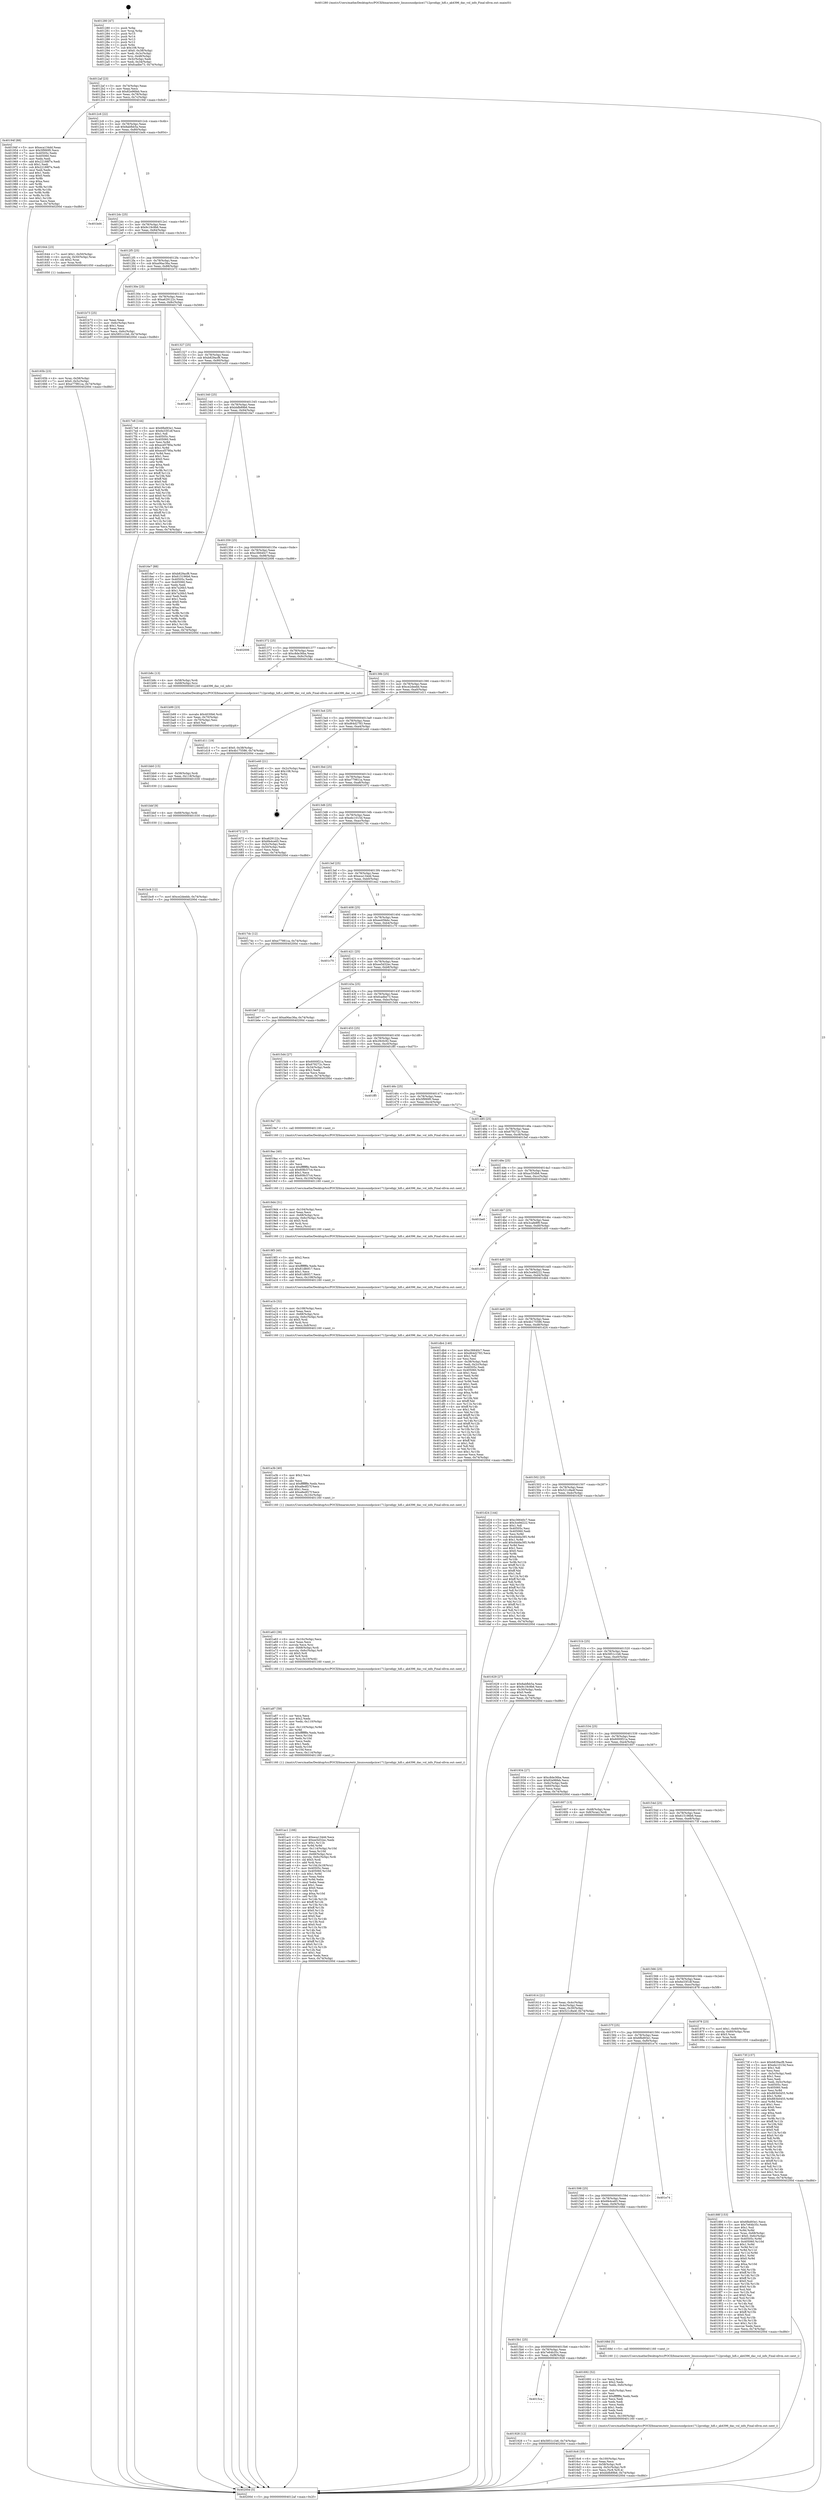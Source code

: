 digraph "0x401280" {
  label = "0x401280 (/mnt/c/Users/mathe/Desktop/tcc/POCII/binaries/extr_linuxsoundpciice1712prodigy_hifi.c_ak4396_dac_vol_info_Final-ollvm.out::main(0))"
  labelloc = "t"
  node[shape=record]

  Entry [label="",width=0.3,height=0.3,shape=circle,fillcolor=black,style=filled]
  "0x4012af" [label="{
     0x4012af [23]\l
     | [instrs]\l
     &nbsp;&nbsp;0x4012af \<+3\>: mov -0x74(%rbp),%eax\l
     &nbsp;&nbsp;0x4012b2 \<+2\>: mov %eax,%ecx\l
     &nbsp;&nbsp;0x4012b4 \<+6\>: sub $0x82e96feb,%ecx\l
     &nbsp;&nbsp;0x4012ba \<+3\>: mov %eax,-0x78(%rbp)\l
     &nbsp;&nbsp;0x4012bd \<+3\>: mov %ecx,-0x7c(%rbp)\l
     &nbsp;&nbsp;0x4012c0 \<+6\>: je 000000000040194f \<main+0x6cf\>\l
  }"]
  "0x40194f" [label="{
     0x40194f [88]\l
     | [instrs]\l
     &nbsp;&nbsp;0x40194f \<+5\>: mov $0xeca134dd,%eax\l
     &nbsp;&nbsp;0x401954 \<+5\>: mov $0x5f990f0,%ecx\l
     &nbsp;&nbsp;0x401959 \<+7\>: mov 0x40505c,%edx\l
     &nbsp;&nbsp;0x401960 \<+7\>: mov 0x405060,%esi\l
     &nbsp;&nbsp;0x401967 \<+2\>: mov %edx,%edi\l
     &nbsp;&nbsp;0x401969 \<+6\>: add $0x22188f7e,%edi\l
     &nbsp;&nbsp;0x40196f \<+3\>: sub $0x1,%edi\l
     &nbsp;&nbsp;0x401972 \<+6\>: sub $0x22188f7e,%edi\l
     &nbsp;&nbsp;0x401978 \<+3\>: imul %edi,%edx\l
     &nbsp;&nbsp;0x40197b \<+3\>: and $0x1,%edx\l
     &nbsp;&nbsp;0x40197e \<+3\>: cmp $0x0,%edx\l
     &nbsp;&nbsp;0x401981 \<+4\>: sete %r8b\l
     &nbsp;&nbsp;0x401985 \<+3\>: cmp $0xa,%esi\l
     &nbsp;&nbsp;0x401988 \<+4\>: setl %r9b\l
     &nbsp;&nbsp;0x40198c \<+3\>: mov %r8b,%r10b\l
     &nbsp;&nbsp;0x40198f \<+3\>: and %r9b,%r10b\l
     &nbsp;&nbsp;0x401992 \<+3\>: xor %r9b,%r8b\l
     &nbsp;&nbsp;0x401995 \<+3\>: or %r8b,%r10b\l
     &nbsp;&nbsp;0x401998 \<+4\>: test $0x1,%r10b\l
     &nbsp;&nbsp;0x40199c \<+3\>: cmovne %ecx,%eax\l
     &nbsp;&nbsp;0x40199f \<+3\>: mov %eax,-0x74(%rbp)\l
     &nbsp;&nbsp;0x4019a2 \<+5\>: jmp 000000000040200d \<main+0xd8d\>\l
  }"]
  "0x4012c6" [label="{
     0x4012c6 [22]\l
     | [instrs]\l
     &nbsp;&nbsp;0x4012c6 \<+5\>: jmp 00000000004012cb \<main+0x4b\>\l
     &nbsp;&nbsp;0x4012cb \<+3\>: mov -0x78(%rbp),%eax\l
     &nbsp;&nbsp;0x4012ce \<+5\>: sub $0x8abfbb5a,%eax\l
     &nbsp;&nbsp;0x4012d3 \<+3\>: mov %eax,-0x80(%rbp)\l
     &nbsp;&nbsp;0x4012d6 \<+6\>: je 0000000000401bd4 \<main+0x954\>\l
  }"]
  Exit [label="",width=0.3,height=0.3,shape=circle,fillcolor=black,style=filled,peripheries=2]
  "0x401bd4" [label="{
     0x401bd4\l
  }", style=dashed]
  "0x4012dc" [label="{
     0x4012dc [25]\l
     | [instrs]\l
     &nbsp;&nbsp;0x4012dc \<+5\>: jmp 00000000004012e1 \<main+0x61\>\l
     &nbsp;&nbsp;0x4012e1 \<+3\>: mov -0x78(%rbp),%eax\l
     &nbsp;&nbsp;0x4012e4 \<+5\>: sub $0x9c19c9b6,%eax\l
     &nbsp;&nbsp;0x4012e9 \<+6\>: mov %eax,-0x84(%rbp)\l
     &nbsp;&nbsp;0x4012ef \<+6\>: je 0000000000401644 \<main+0x3c4\>\l
  }"]
  "0x401bc8" [label="{
     0x401bc8 [12]\l
     | [instrs]\l
     &nbsp;&nbsp;0x401bc8 \<+7\>: movl $0xce2deebb,-0x74(%rbp)\l
     &nbsp;&nbsp;0x401bcf \<+5\>: jmp 000000000040200d \<main+0xd8d\>\l
  }"]
  "0x401644" [label="{
     0x401644 [23]\l
     | [instrs]\l
     &nbsp;&nbsp;0x401644 \<+7\>: movl $0x1,-0x50(%rbp)\l
     &nbsp;&nbsp;0x40164b \<+4\>: movslq -0x50(%rbp),%rax\l
     &nbsp;&nbsp;0x40164f \<+4\>: shl $0x2,%rax\l
     &nbsp;&nbsp;0x401653 \<+3\>: mov %rax,%rdi\l
     &nbsp;&nbsp;0x401656 \<+5\>: call 0000000000401050 \<malloc@plt\>\l
     | [calls]\l
     &nbsp;&nbsp;0x401050 \{1\} (unknown)\l
  }"]
  "0x4012f5" [label="{
     0x4012f5 [25]\l
     | [instrs]\l
     &nbsp;&nbsp;0x4012f5 \<+5\>: jmp 00000000004012fa \<main+0x7a\>\l
     &nbsp;&nbsp;0x4012fa \<+3\>: mov -0x78(%rbp),%eax\l
     &nbsp;&nbsp;0x4012fd \<+5\>: sub $0xa06ac36a,%eax\l
     &nbsp;&nbsp;0x401302 \<+6\>: mov %eax,-0x88(%rbp)\l
     &nbsp;&nbsp;0x401308 \<+6\>: je 0000000000401b73 \<main+0x8f3\>\l
  }"]
  "0x401bbf" [label="{
     0x401bbf [9]\l
     | [instrs]\l
     &nbsp;&nbsp;0x401bbf \<+4\>: mov -0x68(%rbp),%rdi\l
     &nbsp;&nbsp;0x401bc3 \<+5\>: call 0000000000401030 \<free@plt\>\l
     | [calls]\l
     &nbsp;&nbsp;0x401030 \{1\} (unknown)\l
  }"]
  "0x401b73" [label="{
     0x401b73 [25]\l
     | [instrs]\l
     &nbsp;&nbsp;0x401b73 \<+2\>: xor %eax,%eax\l
     &nbsp;&nbsp;0x401b75 \<+3\>: mov -0x6c(%rbp),%ecx\l
     &nbsp;&nbsp;0x401b78 \<+3\>: sub $0x1,%eax\l
     &nbsp;&nbsp;0x401b7b \<+2\>: sub %eax,%ecx\l
     &nbsp;&nbsp;0x401b7d \<+3\>: mov %ecx,-0x6c(%rbp)\l
     &nbsp;&nbsp;0x401b80 \<+7\>: movl $0x5851c1b6,-0x74(%rbp)\l
     &nbsp;&nbsp;0x401b87 \<+5\>: jmp 000000000040200d \<main+0xd8d\>\l
  }"]
  "0x40130e" [label="{
     0x40130e [25]\l
     | [instrs]\l
     &nbsp;&nbsp;0x40130e \<+5\>: jmp 0000000000401313 \<main+0x93\>\l
     &nbsp;&nbsp;0x401313 \<+3\>: mov -0x78(%rbp),%eax\l
     &nbsp;&nbsp;0x401316 \<+5\>: sub $0xa629122c,%eax\l
     &nbsp;&nbsp;0x40131b \<+6\>: mov %eax,-0x8c(%rbp)\l
     &nbsp;&nbsp;0x401321 \<+6\>: je 00000000004017e8 \<main+0x568\>\l
  }"]
  "0x401bb0" [label="{
     0x401bb0 [15]\l
     | [instrs]\l
     &nbsp;&nbsp;0x401bb0 \<+4\>: mov -0x58(%rbp),%rdi\l
     &nbsp;&nbsp;0x401bb4 \<+6\>: mov %eax,-0x118(%rbp)\l
     &nbsp;&nbsp;0x401bba \<+5\>: call 0000000000401030 \<free@plt\>\l
     | [calls]\l
     &nbsp;&nbsp;0x401030 \{1\} (unknown)\l
  }"]
  "0x4017e8" [label="{
     0x4017e8 [144]\l
     | [instrs]\l
     &nbsp;&nbsp;0x4017e8 \<+5\>: mov $0x6fbd93e1,%eax\l
     &nbsp;&nbsp;0x4017ed \<+5\>: mov $0x6e33f1df,%ecx\l
     &nbsp;&nbsp;0x4017f2 \<+2\>: mov $0x1,%dl\l
     &nbsp;&nbsp;0x4017f4 \<+7\>: mov 0x40505c,%esi\l
     &nbsp;&nbsp;0x4017fb \<+7\>: mov 0x405060,%edi\l
     &nbsp;&nbsp;0x401802 \<+3\>: mov %esi,%r8d\l
     &nbsp;&nbsp;0x401805 \<+7\>: sub $0xecd5780a,%r8d\l
     &nbsp;&nbsp;0x40180c \<+4\>: sub $0x1,%r8d\l
     &nbsp;&nbsp;0x401810 \<+7\>: add $0xecd5780a,%r8d\l
     &nbsp;&nbsp;0x401817 \<+4\>: imul %r8d,%esi\l
     &nbsp;&nbsp;0x40181b \<+3\>: and $0x1,%esi\l
     &nbsp;&nbsp;0x40181e \<+3\>: cmp $0x0,%esi\l
     &nbsp;&nbsp;0x401821 \<+4\>: sete %r9b\l
     &nbsp;&nbsp;0x401825 \<+3\>: cmp $0xa,%edi\l
     &nbsp;&nbsp;0x401828 \<+4\>: setl %r10b\l
     &nbsp;&nbsp;0x40182c \<+3\>: mov %r9b,%r11b\l
     &nbsp;&nbsp;0x40182f \<+4\>: xor $0xff,%r11b\l
     &nbsp;&nbsp;0x401833 \<+3\>: mov %r10b,%bl\l
     &nbsp;&nbsp;0x401836 \<+3\>: xor $0xff,%bl\l
     &nbsp;&nbsp;0x401839 \<+3\>: xor $0x0,%dl\l
     &nbsp;&nbsp;0x40183c \<+3\>: mov %r11b,%r14b\l
     &nbsp;&nbsp;0x40183f \<+4\>: and $0x0,%r14b\l
     &nbsp;&nbsp;0x401843 \<+3\>: and %dl,%r9b\l
     &nbsp;&nbsp;0x401846 \<+3\>: mov %bl,%r15b\l
     &nbsp;&nbsp;0x401849 \<+4\>: and $0x0,%r15b\l
     &nbsp;&nbsp;0x40184d \<+3\>: and %dl,%r10b\l
     &nbsp;&nbsp;0x401850 \<+3\>: or %r9b,%r14b\l
     &nbsp;&nbsp;0x401853 \<+3\>: or %r10b,%r15b\l
     &nbsp;&nbsp;0x401856 \<+3\>: xor %r15b,%r14b\l
     &nbsp;&nbsp;0x401859 \<+3\>: or %bl,%r11b\l
     &nbsp;&nbsp;0x40185c \<+4\>: xor $0xff,%r11b\l
     &nbsp;&nbsp;0x401860 \<+3\>: or $0x0,%dl\l
     &nbsp;&nbsp;0x401863 \<+3\>: and %dl,%r11b\l
     &nbsp;&nbsp;0x401866 \<+3\>: or %r11b,%r14b\l
     &nbsp;&nbsp;0x401869 \<+4\>: test $0x1,%r14b\l
     &nbsp;&nbsp;0x40186d \<+3\>: cmovne %ecx,%eax\l
     &nbsp;&nbsp;0x401870 \<+3\>: mov %eax,-0x74(%rbp)\l
     &nbsp;&nbsp;0x401873 \<+5\>: jmp 000000000040200d \<main+0xd8d\>\l
  }"]
  "0x401327" [label="{
     0x401327 [25]\l
     | [instrs]\l
     &nbsp;&nbsp;0x401327 \<+5\>: jmp 000000000040132c \<main+0xac\>\l
     &nbsp;&nbsp;0x40132c \<+3\>: mov -0x78(%rbp),%eax\l
     &nbsp;&nbsp;0x40132f \<+5\>: sub $0xb829acf8,%eax\l
     &nbsp;&nbsp;0x401334 \<+6\>: mov %eax,-0x90(%rbp)\l
     &nbsp;&nbsp;0x40133a \<+6\>: je 0000000000401e55 \<main+0xbd5\>\l
  }"]
  "0x401b99" [label="{
     0x401b99 [23]\l
     | [instrs]\l
     &nbsp;&nbsp;0x401b99 \<+10\>: movabs $0x4030b6,%rdi\l
     &nbsp;&nbsp;0x401ba3 \<+3\>: mov %eax,-0x70(%rbp)\l
     &nbsp;&nbsp;0x401ba6 \<+3\>: mov -0x70(%rbp),%esi\l
     &nbsp;&nbsp;0x401ba9 \<+2\>: mov $0x0,%al\l
     &nbsp;&nbsp;0x401bab \<+5\>: call 0000000000401040 \<printf@plt\>\l
     | [calls]\l
     &nbsp;&nbsp;0x401040 \{1\} (unknown)\l
  }"]
  "0x401e55" [label="{
     0x401e55\l
  }", style=dashed]
  "0x401340" [label="{
     0x401340 [25]\l
     | [instrs]\l
     &nbsp;&nbsp;0x401340 \<+5\>: jmp 0000000000401345 \<main+0xc5\>\l
     &nbsp;&nbsp;0x401345 \<+3\>: mov -0x78(%rbp),%eax\l
     &nbsp;&nbsp;0x401348 \<+5\>: sub $0xbbfb89b6,%eax\l
     &nbsp;&nbsp;0x40134d \<+6\>: mov %eax,-0x94(%rbp)\l
     &nbsp;&nbsp;0x401353 \<+6\>: je 00000000004016e7 \<main+0x467\>\l
  }"]
  "0x401ac1" [label="{
     0x401ac1 [166]\l
     | [instrs]\l
     &nbsp;&nbsp;0x401ac1 \<+5\>: mov $0xeca134dd,%ecx\l
     &nbsp;&nbsp;0x401ac6 \<+5\>: mov $0xee5d32ec,%edx\l
     &nbsp;&nbsp;0x401acb \<+3\>: mov $0x1,%r11b\l
     &nbsp;&nbsp;0x401ace \<+3\>: xor %r9d,%r9d\l
     &nbsp;&nbsp;0x401ad1 \<+7\>: mov -0x114(%rbp),%r10d\l
     &nbsp;&nbsp;0x401ad8 \<+4\>: imul %eax,%r10d\l
     &nbsp;&nbsp;0x401adc \<+4\>: mov -0x68(%rbp),%rsi\l
     &nbsp;&nbsp;0x401ae0 \<+4\>: movslq -0x6c(%rbp),%rdi\l
     &nbsp;&nbsp;0x401ae4 \<+4\>: shl $0x5,%rdi\l
     &nbsp;&nbsp;0x401ae8 \<+3\>: add %rdi,%rsi\l
     &nbsp;&nbsp;0x401aeb \<+4\>: mov %r10d,0x18(%rsi)\l
     &nbsp;&nbsp;0x401aef \<+7\>: mov 0x40505c,%eax\l
     &nbsp;&nbsp;0x401af6 \<+8\>: mov 0x405060,%r10d\l
     &nbsp;&nbsp;0x401afe \<+4\>: sub $0x1,%r9d\l
     &nbsp;&nbsp;0x401b02 \<+2\>: mov %eax,%ebx\l
     &nbsp;&nbsp;0x401b04 \<+3\>: add %r9d,%ebx\l
     &nbsp;&nbsp;0x401b07 \<+3\>: imul %ebx,%eax\l
     &nbsp;&nbsp;0x401b0a \<+3\>: and $0x1,%eax\l
     &nbsp;&nbsp;0x401b0d \<+3\>: cmp $0x0,%eax\l
     &nbsp;&nbsp;0x401b10 \<+4\>: sete %r14b\l
     &nbsp;&nbsp;0x401b14 \<+4\>: cmp $0xa,%r10d\l
     &nbsp;&nbsp;0x401b18 \<+4\>: setl %r15b\l
     &nbsp;&nbsp;0x401b1c \<+3\>: mov %r14b,%r12b\l
     &nbsp;&nbsp;0x401b1f \<+4\>: xor $0xff,%r12b\l
     &nbsp;&nbsp;0x401b23 \<+3\>: mov %r15b,%r13b\l
     &nbsp;&nbsp;0x401b26 \<+4\>: xor $0xff,%r13b\l
     &nbsp;&nbsp;0x401b2a \<+4\>: xor $0x0,%r11b\l
     &nbsp;&nbsp;0x401b2e \<+3\>: mov %r12b,%al\l
     &nbsp;&nbsp;0x401b31 \<+2\>: and $0x0,%al\l
     &nbsp;&nbsp;0x401b33 \<+3\>: and %r11b,%r14b\l
     &nbsp;&nbsp;0x401b36 \<+3\>: mov %r13b,%sil\l
     &nbsp;&nbsp;0x401b39 \<+4\>: and $0x0,%sil\l
     &nbsp;&nbsp;0x401b3d \<+3\>: and %r11b,%r15b\l
     &nbsp;&nbsp;0x401b40 \<+3\>: or %r14b,%al\l
     &nbsp;&nbsp;0x401b43 \<+3\>: or %r15b,%sil\l
     &nbsp;&nbsp;0x401b46 \<+3\>: xor %sil,%al\l
     &nbsp;&nbsp;0x401b49 \<+3\>: or %r13b,%r12b\l
     &nbsp;&nbsp;0x401b4c \<+4\>: xor $0xff,%r12b\l
     &nbsp;&nbsp;0x401b50 \<+4\>: or $0x0,%r11b\l
     &nbsp;&nbsp;0x401b54 \<+3\>: and %r11b,%r12b\l
     &nbsp;&nbsp;0x401b57 \<+3\>: or %r12b,%al\l
     &nbsp;&nbsp;0x401b5a \<+2\>: test $0x1,%al\l
     &nbsp;&nbsp;0x401b5c \<+3\>: cmovne %edx,%ecx\l
     &nbsp;&nbsp;0x401b5f \<+3\>: mov %ecx,-0x74(%rbp)\l
     &nbsp;&nbsp;0x401b62 \<+5\>: jmp 000000000040200d \<main+0xd8d\>\l
  }"]
  "0x4016e7" [label="{
     0x4016e7 [88]\l
     | [instrs]\l
     &nbsp;&nbsp;0x4016e7 \<+5\>: mov $0xb829acf8,%eax\l
     &nbsp;&nbsp;0x4016ec \<+5\>: mov $0x615196b6,%ecx\l
     &nbsp;&nbsp;0x4016f1 \<+7\>: mov 0x40505c,%edx\l
     &nbsp;&nbsp;0x4016f8 \<+7\>: mov 0x405060,%esi\l
     &nbsp;&nbsp;0x4016ff \<+2\>: mov %edx,%edi\l
     &nbsp;&nbsp;0x401701 \<+6\>: sub $0x7a26b3,%edi\l
     &nbsp;&nbsp;0x401707 \<+3\>: sub $0x1,%edi\l
     &nbsp;&nbsp;0x40170a \<+6\>: add $0x7a26b3,%edi\l
     &nbsp;&nbsp;0x401710 \<+3\>: imul %edi,%edx\l
     &nbsp;&nbsp;0x401713 \<+3\>: and $0x1,%edx\l
     &nbsp;&nbsp;0x401716 \<+3\>: cmp $0x0,%edx\l
     &nbsp;&nbsp;0x401719 \<+4\>: sete %r8b\l
     &nbsp;&nbsp;0x40171d \<+3\>: cmp $0xa,%esi\l
     &nbsp;&nbsp;0x401720 \<+4\>: setl %r9b\l
     &nbsp;&nbsp;0x401724 \<+3\>: mov %r8b,%r10b\l
     &nbsp;&nbsp;0x401727 \<+3\>: and %r9b,%r10b\l
     &nbsp;&nbsp;0x40172a \<+3\>: xor %r9b,%r8b\l
     &nbsp;&nbsp;0x40172d \<+3\>: or %r8b,%r10b\l
     &nbsp;&nbsp;0x401730 \<+4\>: test $0x1,%r10b\l
     &nbsp;&nbsp;0x401734 \<+3\>: cmovne %ecx,%eax\l
     &nbsp;&nbsp;0x401737 \<+3\>: mov %eax,-0x74(%rbp)\l
     &nbsp;&nbsp;0x40173a \<+5\>: jmp 000000000040200d \<main+0xd8d\>\l
  }"]
  "0x401359" [label="{
     0x401359 [25]\l
     | [instrs]\l
     &nbsp;&nbsp;0x401359 \<+5\>: jmp 000000000040135e \<main+0xde\>\l
     &nbsp;&nbsp;0x40135e \<+3\>: mov -0x78(%rbp),%eax\l
     &nbsp;&nbsp;0x401361 \<+5\>: sub $0xc36640c7,%eax\l
     &nbsp;&nbsp;0x401366 \<+6\>: mov %eax,-0x98(%rbp)\l
     &nbsp;&nbsp;0x40136c \<+6\>: je 0000000000402006 \<main+0xd86\>\l
  }"]
  "0x401a87" [label="{
     0x401a87 [58]\l
     | [instrs]\l
     &nbsp;&nbsp;0x401a87 \<+2\>: xor %ecx,%ecx\l
     &nbsp;&nbsp;0x401a89 \<+5\>: mov $0x2,%edx\l
     &nbsp;&nbsp;0x401a8e \<+6\>: mov %edx,-0x110(%rbp)\l
     &nbsp;&nbsp;0x401a94 \<+1\>: cltd\l
     &nbsp;&nbsp;0x401a95 \<+7\>: mov -0x110(%rbp),%r9d\l
     &nbsp;&nbsp;0x401a9c \<+3\>: idiv %r9d\l
     &nbsp;&nbsp;0x401a9f \<+6\>: imul $0xfffffffe,%edx,%edx\l
     &nbsp;&nbsp;0x401aa5 \<+3\>: mov %ecx,%r10d\l
     &nbsp;&nbsp;0x401aa8 \<+3\>: sub %edx,%r10d\l
     &nbsp;&nbsp;0x401aab \<+2\>: mov %ecx,%edx\l
     &nbsp;&nbsp;0x401aad \<+3\>: sub $0x1,%edx\l
     &nbsp;&nbsp;0x401ab0 \<+3\>: add %edx,%r10d\l
     &nbsp;&nbsp;0x401ab3 \<+3\>: sub %r10d,%ecx\l
     &nbsp;&nbsp;0x401ab6 \<+6\>: mov %ecx,-0x114(%rbp)\l
     &nbsp;&nbsp;0x401abc \<+5\>: call 0000000000401160 \<next_i\>\l
     | [calls]\l
     &nbsp;&nbsp;0x401160 \{1\} (/mnt/c/Users/mathe/Desktop/tcc/POCII/binaries/extr_linuxsoundpciice1712prodigy_hifi.c_ak4396_dac_vol_info_Final-ollvm.out::next_i)\l
  }"]
  "0x402006" [label="{
     0x402006\l
  }", style=dashed]
  "0x401372" [label="{
     0x401372 [25]\l
     | [instrs]\l
     &nbsp;&nbsp;0x401372 \<+5\>: jmp 0000000000401377 \<main+0xf7\>\l
     &nbsp;&nbsp;0x401377 \<+3\>: mov -0x78(%rbp),%eax\l
     &nbsp;&nbsp;0x40137a \<+5\>: sub $0xc8de36ba,%eax\l
     &nbsp;&nbsp;0x40137f \<+6\>: mov %eax,-0x9c(%rbp)\l
     &nbsp;&nbsp;0x401385 \<+6\>: je 0000000000401b8c \<main+0x90c\>\l
  }"]
  "0x401a63" [label="{
     0x401a63 [36]\l
     | [instrs]\l
     &nbsp;&nbsp;0x401a63 \<+6\>: mov -0x10c(%rbp),%ecx\l
     &nbsp;&nbsp;0x401a69 \<+3\>: imul %eax,%ecx\l
     &nbsp;&nbsp;0x401a6c \<+3\>: movslq %ecx,%rsi\l
     &nbsp;&nbsp;0x401a6f \<+4\>: mov -0x68(%rbp),%rdi\l
     &nbsp;&nbsp;0x401a73 \<+4\>: movslq -0x6c(%rbp),%r8\l
     &nbsp;&nbsp;0x401a77 \<+4\>: shl $0x5,%r8\l
     &nbsp;&nbsp;0x401a7b \<+3\>: add %r8,%rdi\l
     &nbsp;&nbsp;0x401a7e \<+4\>: mov %rsi,0x10(%rdi)\l
     &nbsp;&nbsp;0x401a82 \<+5\>: call 0000000000401160 \<next_i\>\l
     | [calls]\l
     &nbsp;&nbsp;0x401160 \{1\} (/mnt/c/Users/mathe/Desktop/tcc/POCII/binaries/extr_linuxsoundpciice1712prodigy_hifi.c_ak4396_dac_vol_info_Final-ollvm.out::next_i)\l
  }"]
  "0x401b8c" [label="{
     0x401b8c [13]\l
     | [instrs]\l
     &nbsp;&nbsp;0x401b8c \<+4\>: mov -0x58(%rbp),%rdi\l
     &nbsp;&nbsp;0x401b90 \<+4\>: mov -0x68(%rbp),%rsi\l
     &nbsp;&nbsp;0x401b94 \<+5\>: call 0000000000401240 \<ak4396_dac_vol_info\>\l
     | [calls]\l
     &nbsp;&nbsp;0x401240 \{1\} (/mnt/c/Users/mathe/Desktop/tcc/POCII/binaries/extr_linuxsoundpciice1712prodigy_hifi.c_ak4396_dac_vol_info_Final-ollvm.out::ak4396_dac_vol_info)\l
  }"]
  "0x40138b" [label="{
     0x40138b [25]\l
     | [instrs]\l
     &nbsp;&nbsp;0x40138b \<+5\>: jmp 0000000000401390 \<main+0x110\>\l
     &nbsp;&nbsp;0x401390 \<+3\>: mov -0x78(%rbp),%eax\l
     &nbsp;&nbsp;0x401393 \<+5\>: sub $0xce2deebb,%eax\l
     &nbsp;&nbsp;0x401398 \<+6\>: mov %eax,-0xa0(%rbp)\l
     &nbsp;&nbsp;0x40139e \<+6\>: je 0000000000401d11 \<main+0xa91\>\l
  }"]
  "0x401a3b" [label="{
     0x401a3b [40]\l
     | [instrs]\l
     &nbsp;&nbsp;0x401a3b \<+5\>: mov $0x2,%ecx\l
     &nbsp;&nbsp;0x401a40 \<+1\>: cltd\l
     &nbsp;&nbsp;0x401a41 \<+2\>: idiv %ecx\l
     &nbsp;&nbsp;0x401a43 \<+6\>: imul $0xfffffffe,%edx,%ecx\l
     &nbsp;&nbsp;0x401a49 \<+6\>: sub $0xa8edf27f,%ecx\l
     &nbsp;&nbsp;0x401a4f \<+3\>: add $0x1,%ecx\l
     &nbsp;&nbsp;0x401a52 \<+6\>: add $0xa8edf27f,%ecx\l
     &nbsp;&nbsp;0x401a58 \<+6\>: mov %ecx,-0x10c(%rbp)\l
     &nbsp;&nbsp;0x401a5e \<+5\>: call 0000000000401160 \<next_i\>\l
     | [calls]\l
     &nbsp;&nbsp;0x401160 \{1\} (/mnt/c/Users/mathe/Desktop/tcc/POCII/binaries/extr_linuxsoundpciice1712prodigy_hifi.c_ak4396_dac_vol_info_Final-ollvm.out::next_i)\l
  }"]
  "0x401d11" [label="{
     0x401d11 [19]\l
     | [instrs]\l
     &nbsp;&nbsp;0x401d11 \<+7\>: movl $0x0,-0x38(%rbp)\l
     &nbsp;&nbsp;0x401d18 \<+7\>: movl $0x4b175586,-0x74(%rbp)\l
     &nbsp;&nbsp;0x401d1f \<+5\>: jmp 000000000040200d \<main+0xd8d\>\l
  }"]
  "0x4013a4" [label="{
     0x4013a4 [25]\l
     | [instrs]\l
     &nbsp;&nbsp;0x4013a4 \<+5\>: jmp 00000000004013a9 \<main+0x129\>\l
     &nbsp;&nbsp;0x4013a9 \<+3\>: mov -0x78(%rbp),%eax\l
     &nbsp;&nbsp;0x4013ac \<+5\>: sub $0xd64d2783,%eax\l
     &nbsp;&nbsp;0x4013b1 \<+6\>: mov %eax,-0xa4(%rbp)\l
     &nbsp;&nbsp;0x4013b7 \<+6\>: je 0000000000401e40 \<main+0xbc0\>\l
  }"]
  "0x401a1b" [label="{
     0x401a1b [32]\l
     | [instrs]\l
     &nbsp;&nbsp;0x401a1b \<+6\>: mov -0x108(%rbp),%ecx\l
     &nbsp;&nbsp;0x401a21 \<+3\>: imul %eax,%ecx\l
     &nbsp;&nbsp;0x401a24 \<+4\>: mov -0x68(%rbp),%rsi\l
     &nbsp;&nbsp;0x401a28 \<+4\>: movslq -0x6c(%rbp),%rdi\l
     &nbsp;&nbsp;0x401a2c \<+4\>: shl $0x5,%rdi\l
     &nbsp;&nbsp;0x401a30 \<+3\>: add %rdi,%rsi\l
     &nbsp;&nbsp;0x401a33 \<+3\>: mov %ecx,0x8(%rsi)\l
     &nbsp;&nbsp;0x401a36 \<+5\>: call 0000000000401160 \<next_i\>\l
     | [calls]\l
     &nbsp;&nbsp;0x401160 \{1\} (/mnt/c/Users/mathe/Desktop/tcc/POCII/binaries/extr_linuxsoundpciice1712prodigy_hifi.c_ak4396_dac_vol_info_Final-ollvm.out::next_i)\l
  }"]
  "0x401e40" [label="{
     0x401e40 [21]\l
     | [instrs]\l
     &nbsp;&nbsp;0x401e40 \<+3\>: mov -0x2c(%rbp),%eax\l
     &nbsp;&nbsp;0x401e43 \<+7\>: add $0x108,%rsp\l
     &nbsp;&nbsp;0x401e4a \<+1\>: pop %rbx\l
     &nbsp;&nbsp;0x401e4b \<+2\>: pop %r12\l
     &nbsp;&nbsp;0x401e4d \<+2\>: pop %r13\l
     &nbsp;&nbsp;0x401e4f \<+2\>: pop %r14\l
     &nbsp;&nbsp;0x401e51 \<+2\>: pop %r15\l
     &nbsp;&nbsp;0x401e53 \<+1\>: pop %rbp\l
     &nbsp;&nbsp;0x401e54 \<+1\>: ret\l
  }"]
  "0x4013bd" [label="{
     0x4013bd [25]\l
     | [instrs]\l
     &nbsp;&nbsp;0x4013bd \<+5\>: jmp 00000000004013c2 \<main+0x142\>\l
     &nbsp;&nbsp;0x4013c2 \<+3\>: mov -0x78(%rbp),%eax\l
     &nbsp;&nbsp;0x4013c5 \<+5\>: sub $0xe77981ca,%eax\l
     &nbsp;&nbsp;0x4013ca \<+6\>: mov %eax,-0xa8(%rbp)\l
     &nbsp;&nbsp;0x4013d0 \<+6\>: je 0000000000401672 \<main+0x3f2\>\l
  }"]
  "0x4019f3" [label="{
     0x4019f3 [40]\l
     | [instrs]\l
     &nbsp;&nbsp;0x4019f3 \<+5\>: mov $0x2,%ecx\l
     &nbsp;&nbsp;0x4019f8 \<+1\>: cltd\l
     &nbsp;&nbsp;0x4019f9 \<+2\>: idiv %ecx\l
     &nbsp;&nbsp;0x4019fb \<+6\>: imul $0xfffffffe,%edx,%ecx\l
     &nbsp;&nbsp;0x401a01 \<+6\>: sub $0x81d80f17,%ecx\l
     &nbsp;&nbsp;0x401a07 \<+3\>: add $0x1,%ecx\l
     &nbsp;&nbsp;0x401a0a \<+6\>: add $0x81d80f17,%ecx\l
     &nbsp;&nbsp;0x401a10 \<+6\>: mov %ecx,-0x108(%rbp)\l
     &nbsp;&nbsp;0x401a16 \<+5\>: call 0000000000401160 \<next_i\>\l
     | [calls]\l
     &nbsp;&nbsp;0x401160 \{1\} (/mnt/c/Users/mathe/Desktop/tcc/POCII/binaries/extr_linuxsoundpciice1712prodigy_hifi.c_ak4396_dac_vol_info_Final-ollvm.out::next_i)\l
  }"]
  "0x401672" [label="{
     0x401672 [27]\l
     | [instrs]\l
     &nbsp;&nbsp;0x401672 \<+5\>: mov $0xa629122c,%eax\l
     &nbsp;&nbsp;0x401677 \<+5\>: mov $0x6fe4ce65,%ecx\l
     &nbsp;&nbsp;0x40167c \<+3\>: mov -0x5c(%rbp),%edx\l
     &nbsp;&nbsp;0x40167f \<+3\>: cmp -0x50(%rbp),%edx\l
     &nbsp;&nbsp;0x401682 \<+3\>: cmovl %ecx,%eax\l
     &nbsp;&nbsp;0x401685 \<+3\>: mov %eax,-0x74(%rbp)\l
     &nbsp;&nbsp;0x401688 \<+5\>: jmp 000000000040200d \<main+0xd8d\>\l
  }"]
  "0x4013d6" [label="{
     0x4013d6 [25]\l
     | [instrs]\l
     &nbsp;&nbsp;0x4013d6 \<+5\>: jmp 00000000004013db \<main+0x15b\>\l
     &nbsp;&nbsp;0x4013db \<+3\>: mov -0x78(%rbp),%eax\l
     &nbsp;&nbsp;0x4013de \<+5\>: sub $0xebc1015d,%eax\l
     &nbsp;&nbsp;0x4013e3 \<+6\>: mov %eax,-0xac(%rbp)\l
     &nbsp;&nbsp;0x4013e9 \<+6\>: je 00000000004017dc \<main+0x55c\>\l
  }"]
  "0x4019d4" [label="{
     0x4019d4 [31]\l
     | [instrs]\l
     &nbsp;&nbsp;0x4019d4 \<+6\>: mov -0x104(%rbp),%ecx\l
     &nbsp;&nbsp;0x4019da \<+3\>: imul %eax,%ecx\l
     &nbsp;&nbsp;0x4019dd \<+4\>: mov -0x68(%rbp),%rsi\l
     &nbsp;&nbsp;0x4019e1 \<+4\>: movslq -0x6c(%rbp),%rdi\l
     &nbsp;&nbsp;0x4019e5 \<+4\>: shl $0x5,%rdi\l
     &nbsp;&nbsp;0x4019e9 \<+3\>: add %rdi,%rsi\l
     &nbsp;&nbsp;0x4019ec \<+2\>: mov %ecx,(%rsi)\l
     &nbsp;&nbsp;0x4019ee \<+5\>: call 0000000000401160 \<next_i\>\l
     | [calls]\l
     &nbsp;&nbsp;0x401160 \{1\} (/mnt/c/Users/mathe/Desktop/tcc/POCII/binaries/extr_linuxsoundpciice1712prodigy_hifi.c_ak4396_dac_vol_info_Final-ollvm.out::next_i)\l
  }"]
  "0x4017dc" [label="{
     0x4017dc [12]\l
     | [instrs]\l
     &nbsp;&nbsp;0x4017dc \<+7\>: movl $0xe77981ca,-0x74(%rbp)\l
     &nbsp;&nbsp;0x4017e3 \<+5\>: jmp 000000000040200d \<main+0xd8d\>\l
  }"]
  "0x4013ef" [label="{
     0x4013ef [25]\l
     | [instrs]\l
     &nbsp;&nbsp;0x4013ef \<+5\>: jmp 00000000004013f4 \<main+0x174\>\l
     &nbsp;&nbsp;0x4013f4 \<+3\>: mov -0x78(%rbp),%eax\l
     &nbsp;&nbsp;0x4013f7 \<+5\>: sub $0xeca134dd,%eax\l
     &nbsp;&nbsp;0x4013fc \<+6\>: mov %eax,-0xb0(%rbp)\l
     &nbsp;&nbsp;0x401402 \<+6\>: je 0000000000401ea2 \<main+0xc22\>\l
  }"]
  "0x4019ac" [label="{
     0x4019ac [40]\l
     | [instrs]\l
     &nbsp;&nbsp;0x4019ac \<+5\>: mov $0x2,%ecx\l
     &nbsp;&nbsp;0x4019b1 \<+1\>: cltd\l
     &nbsp;&nbsp;0x4019b2 \<+2\>: idiv %ecx\l
     &nbsp;&nbsp;0x4019b4 \<+6\>: imul $0xfffffffe,%edx,%ecx\l
     &nbsp;&nbsp;0x4019ba \<+6\>: sub $0x608c57c4,%ecx\l
     &nbsp;&nbsp;0x4019c0 \<+3\>: add $0x1,%ecx\l
     &nbsp;&nbsp;0x4019c3 \<+6\>: add $0x608c57c4,%ecx\l
     &nbsp;&nbsp;0x4019c9 \<+6\>: mov %ecx,-0x104(%rbp)\l
     &nbsp;&nbsp;0x4019cf \<+5\>: call 0000000000401160 \<next_i\>\l
     | [calls]\l
     &nbsp;&nbsp;0x401160 \{1\} (/mnt/c/Users/mathe/Desktop/tcc/POCII/binaries/extr_linuxsoundpciice1712prodigy_hifi.c_ak4396_dac_vol_info_Final-ollvm.out::next_i)\l
  }"]
  "0x401ea2" [label="{
     0x401ea2\l
  }", style=dashed]
  "0x401408" [label="{
     0x401408 [25]\l
     | [instrs]\l
     &nbsp;&nbsp;0x401408 \<+5\>: jmp 000000000040140d \<main+0x18d\>\l
     &nbsp;&nbsp;0x40140d \<+3\>: mov -0x78(%rbp),%eax\l
     &nbsp;&nbsp;0x401410 \<+5\>: sub $0xee45febc,%eax\l
     &nbsp;&nbsp;0x401415 \<+6\>: mov %eax,-0xb4(%rbp)\l
     &nbsp;&nbsp;0x40141b \<+6\>: je 0000000000401c70 \<main+0x9f0\>\l
  }"]
  "0x4015ca" [label="{
     0x4015ca\l
  }", style=dashed]
  "0x401c70" [label="{
     0x401c70\l
  }", style=dashed]
  "0x401421" [label="{
     0x401421 [25]\l
     | [instrs]\l
     &nbsp;&nbsp;0x401421 \<+5\>: jmp 0000000000401426 \<main+0x1a6\>\l
     &nbsp;&nbsp;0x401426 \<+3\>: mov -0x78(%rbp),%eax\l
     &nbsp;&nbsp;0x401429 \<+5\>: sub $0xee5d32ec,%eax\l
     &nbsp;&nbsp;0x40142e \<+6\>: mov %eax,-0xb8(%rbp)\l
     &nbsp;&nbsp;0x401434 \<+6\>: je 0000000000401b67 \<main+0x8e7\>\l
  }"]
  "0x401928" [label="{
     0x401928 [12]\l
     | [instrs]\l
     &nbsp;&nbsp;0x401928 \<+7\>: movl $0x5851c1b6,-0x74(%rbp)\l
     &nbsp;&nbsp;0x40192f \<+5\>: jmp 000000000040200d \<main+0xd8d\>\l
  }"]
  "0x401b67" [label="{
     0x401b67 [12]\l
     | [instrs]\l
     &nbsp;&nbsp;0x401b67 \<+7\>: movl $0xa06ac36a,-0x74(%rbp)\l
     &nbsp;&nbsp;0x401b6e \<+5\>: jmp 000000000040200d \<main+0xd8d\>\l
  }"]
  "0x40143a" [label="{
     0x40143a [25]\l
     | [instrs]\l
     &nbsp;&nbsp;0x40143a \<+5\>: jmp 000000000040143f \<main+0x1bf\>\l
     &nbsp;&nbsp;0x40143f \<+3\>: mov -0x78(%rbp),%eax\l
     &nbsp;&nbsp;0x401442 \<+5\>: sub $0xfcadbe73,%eax\l
     &nbsp;&nbsp;0x401447 \<+6\>: mov %eax,-0xbc(%rbp)\l
     &nbsp;&nbsp;0x40144d \<+6\>: je 00000000004015d4 \<main+0x354\>\l
  }"]
  "0x40188f" [label="{
     0x40188f [153]\l
     | [instrs]\l
     &nbsp;&nbsp;0x40188f \<+5\>: mov $0x6fbd93e1,%ecx\l
     &nbsp;&nbsp;0x401894 \<+5\>: mov $0x7e64b35c,%edx\l
     &nbsp;&nbsp;0x401899 \<+3\>: mov $0x1,%sil\l
     &nbsp;&nbsp;0x40189c \<+3\>: xor %r8d,%r8d\l
     &nbsp;&nbsp;0x40189f \<+4\>: mov %rax,-0x68(%rbp)\l
     &nbsp;&nbsp;0x4018a3 \<+7\>: movl $0x0,-0x6c(%rbp)\l
     &nbsp;&nbsp;0x4018aa \<+8\>: mov 0x40505c,%r9d\l
     &nbsp;&nbsp;0x4018b2 \<+8\>: mov 0x405060,%r10d\l
     &nbsp;&nbsp;0x4018ba \<+4\>: sub $0x1,%r8d\l
     &nbsp;&nbsp;0x4018be \<+3\>: mov %r9d,%r11d\l
     &nbsp;&nbsp;0x4018c1 \<+3\>: add %r8d,%r11d\l
     &nbsp;&nbsp;0x4018c4 \<+4\>: imul %r11d,%r9d\l
     &nbsp;&nbsp;0x4018c8 \<+4\>: and $0x1,%r9d\l
     &nbsp;&nbsp;0x4018cc \<+4\>: cmp $0x0,%r9d\l
     &nbsp;&nbsp;0x4018d0 \<+3\>: sete %bl\l
     &nbsp;&nbsp;0x4018d3 \<+4\>: cmp $0xa,%r10d\l
     &nbsp;&nbsp;0x4018d7 \<+4\>: setl %r14b\l
     &nbsp;&nbsp;0x4018db \<+3\>: mov %bl,%r15b\l
     &nbsp;&nbsp;0x4018de \<+4\>: xor $0xff,%r15b\l
     &nbsp;&nbsp;0x4018e2 \<+3\>: mov %r14b,%r12b\l
     &nbsp;&nbsp;0x4018e5 \<+4\>: xor $0xff,%r12b\l
     &nbsp;&nbsp;0x4018e9 \<+4\>: xor $0x0,%sil\l
     &nbsp;&nbsp;0x4018ed \<+3\>: mov %r15b,%r13b\l
     &nbsp;&nbsp;0x4018f0 \<+4\>: and $0x0,%r13b\l
     &nbsp;&nbsp;0x4018f4 \<+3\>: and %sil,%bl\l
     &nbsp;&nbsp;0x4018f7 \<+3\>: mov %r12b,%al\l
     &nbsp;&nbsp;0x4018fa \<+2\>: and $0x0,%al\l
     &nbsp;&nbsp;0x4018fc \<+3\>: and %sil,%r14b\l
     &nbsp;&nbsp;0x4018ff \<+3\>: or %bl,%r13b\l
     &nbsp;&nbsp;0x401902 \<+3\>: or %r14b,%al\l
     &nbsp;&nbsp;0x401905 \<+3\>: xor %al,%r13b\l
     &nbsp;&nbsp;0x401908 \<+3\>: or %r12b,%r15b\l
     &nbsp;&nbsp;0x40190b \<+4\>: xor $0xff,%r15b\l
     &nbsp;&nbsp;0x40190f \<+4\>: or $0x0,%sil\l
     &nbsp;&nbsp;0x401913 \<+3\>: and %sil,%r15b\l
     &nbsp;&nbsp;0x401916 \<+3\>: or %r15b,%r13b\l
     &nbsp;&nbsp;0x401919 \<+4\>: test $0x1,%r13b\l
     &nbsp;&nbsp;0x40191d \<+3\>: cmovne %edx,%ecx\l
     &nbsp;&nbsp;0x401920 \<+3\>: mov %ecx,-0x74(%rbp)\l
     &nbsp;&nbsp;0x401923 \<+5\>: jmp 000000000040200d \<main+0xd8d\>\l
  }"]
  "0x4015d4" [label="{
     0x4015d4 [27]\l
     | [instrs]\l
     &nbsp;&nbsp;0x4015d4 \<+5\>: mov $0x6000f21a,%eax\l
     &nbsp;&nbsp;0x4015d9 \<+5\>: mov $0x679272c,%ecx\l
     &nbsp;&nbsp;0x4015de \<+3\>: mov -0x34(%rbp),%edx\l
     &nbsp;&nbsp;0x4015e1 \<+3\>: cmp $0x2,%edx\l
     &nbsp;&nbsp;0x4015e4 \<+3\>: cmovne %ecx,%eax\l
     &nbsp;&nbsp;0x4015e7 \<+3\>: mov %eax,-0x74(%rbp)\l
     &nbsp;&nbsp;0x4015ea \<+5\>: jmp 000000000040200d \<main+0xd8d\>\l
  }"]
  "0x401453" [label="{
     0x401453 [25]\l
     | [instrs]\l
     &nbsp;&nbsp;0x401453 \<+5\>: jmp 0000000000401458 \<main+0x1d8\>\l
     &nbsp;&nbsp;0x401458 \<+3\>: mov -0x78(%rbp),%eax\l
     &nbsp;&nbsp;0x40145b \<+5\>: sub $0x29c0c92,%eax\l
     &nbsp;&nbsp;0x401460 \<+6\>: mov %eax,-0xc0(%rbp)\l
     &nbsp;&nbsp;0x401466 \<+6\>: je 0000000000401ff5 \<main+0xd75\>\l
  }"]
  "0x40200d" [label="{
     0x40200d [5]\l
     | [instrs]\l
     &nbsp;&nbsp;0x40200d \<+5\>: jmp 00000000004012af \<main+0x2f\>\l
  }"]
  "0x401280" [label="{
     0x401280 [47]\l
     | [instrs]\l
     &nbsp;&nbsp;0x401280 \<+1\>: push %rbp\l
     &nbsp;&nbsp;0x401281 \<+3\>: mov %rsp,%rbp\l
     &nbsp;&nbsp;0x401284 \<+2\>: push %r15\l
     &nbsp;&nbsp;0x401286 \<+2\>: push %r14\l
     &nbsp;&nbsp;0x401288 \<+2\>: push %r13\l
     &nbsp;&nbsp;0x40128a \<+2\>: push %r12\l
     &nbsp;&nbsp;0x40128c \<+1\>: push %rbx\l
     &nbsp;&nbsp;0x40128d \<+7\>: sub $0x108,%rsp\l
     &nbsp;&nbsp;0x401294 \<+7\>: movl $0x0,-0x38(%rbp)\l
     &nbsp;&nbsp;0x40129b \<+3\>: mov %edi,-0x3c(%rbp)\l
     &nbsp;&nbsp;0x40129e \<+4\>: mov %rsi,-0x48(%rbp)\l
     &nbsp;&nbsp;0x4012a2 \<+3\>: mov -0x3c(%rbp),%edi\l
     &nbsp;&nbsp;0x4012a5 \<+3\>: mov %edi,-0x34(%rbp)\l
     &nbsp;&nbsp;0x4012a8 \<+7\>: movl $0xfcadbe73,-0x74(%rbp)\l
  }"]
  "0x4016c6" [label="{
     0x4016c6 [33]\l
     | [instrs]\l
     &nbsp;&nbsp;0x4016c6 \<+6\>: mov -0x100(%rbp),%ecx\l
     &nbsp;&nbsp;0x4016cc \<+3\>: imul %eax,%ecx\l
     &nbsp;&nbsp;0x4016cf \<+4\>: mov -0x58(%rbp),%r8\l
     &nbsp;&nbsp;0x4016d3 \<+4\>: movslq -0x5c(%rbp),%r9\l
     &nbsp;&nbsp;0x4016d7 \<+4\>: mov %ecx,(%r8,%r9,4)\l
     &nbsp;&nbsp;0x4016db \<+7\>: movl $0xbbfb89b6,-0x74(%rbp)\l
     &nbsp;&nbsp;0x4016e2 \<+5\>: jmp 000000000040200d \<main+0xd8d\>\l
  }"]
  "0x401ff5" [label="{
     0x401ff5\l
  }", style=dashed]
  "0x40146c" [label="{
     0x40146c [25]\l
     | [instrs]\l
     &nbsp;&nbsp;0x40146c \<+5\>: jmp 0000000000401471 \<main+0x1f1\>\l
     &nbsp;&nbsp;0x401471 \<+3\>: mov -0x78(%rbp),%eax\l
     &nbsp;&nbsp;0x401474 \<+5\>: sub $0x5f990f0,%eax\l
     &nbsp;&nbsp;0x401479 \<+6\>: mov %eax,-0xc4(%rbp)\l
     &nbsp;&nbsp;0x40147f \<+6\>: je 00000000004019a7 \<main+0x727\>\l
  }"]
  "0x401692" [label="{
     0x401692 [52]\l
     | [instrs]\l
     &nbsp;&nbsp;0x401692 \<+2\>: xor %ecx,%ecx\l
     &nbsp;&nbsp;0x401694 \<+5\>: mov $0x2,%edx\l
     &nbsp;&nbsp;0x401699 \<+6\>: mov %edx,-0xfc(%rbp)\l
     &nbsp;&nbsp;0x40169f \<+1\>: cltd\l
     &nbsp;&nbsp;0x4016a0 \<+6\>: mov -0xfc(%rbp),%esi\l
     &nbsp;&nbsp;0x4016a6 \<+2\>: idiv %esi\l
     &nbsp;&nbsp;0x4016a8 \<+6\>: imul $0xfffffffe,%edx,%edx\l
     &nbsp;&nbsp;0x4016ae \<+2\>: mov %ecx,%edi\l
     &nbsp;&nbsp;0x4016b0 \<+2\>: sub %edx,%edi\l
     &nbsp;&nbsp;0x4016b2 \<+2\>: mov %ecx,%edx\l
     &nbsp;&nbsp;0x4016b4 \<+3\>: sub $0x1,%edx\l
     &nbsp;&nbsp;0x4016b7 \<+2\>: add %edx,%edi\l
     &nbsp;&nbsp;0x4016b9 \<+2\>: sub %edi,%ecx\l
     &nbsp;&nbsp;0x4016bb \<+6\>: mov %ecx,-0x100(%rbp)\l
     &nbsp;&nbsp;0x4016c1 \<+5\>: call 0000000000401160 \<next_i\>\l
     | [calls]\l
     &nbsp;&nbsp;0x401160 \{1\} (/mnt/c/Users/mathe/Desktop/tcc/POCII/binaries/extr_linuxsoundpciice1712prodigy_hifi.c_ak4396_dac_vol_info_Final-ollvm.out::next_i)\l
  }"]
  "0x4019a7" [label="{
     0x4019a7 [5]\l
     | [instrs]\l
     &nbsp;&nbsp;0x4019a7 \<+5\>: call 0000000000401160 \<next_i\>\l
     | [calls]\l
     &nbsp;&nbsp;0x401160 \{1\} (/mnt/c/Users/mathe/Desktop/tcc/POCII/binaries/extr_linuxsoundpciice1712prodigy_hifi.c_ak4396_dac_vol_info_Final-ollvm.out::next_i)\l
  }"]
  "0x401485" [label="{
     0x401485 [25]\l
     | [instrs]\l
     &nbsp;&nbsp;0x401485 \<+5\>: jmp 000000000040148a \<main+0x20a\>\l
     &nbsp;&nbsp;0x40148a \<+3\>: mov -0x78(%rbp),%eax\l
     &nbsp;&nbsp;0x40148d \<+5\>: sub $0x679272c,%eax\l
     &nbsp;&nbsp;0x401492 \<+6\>: mov %eax,-0xc8(%rbp)\l
     &nbsp;&nbsp;0x401498 \<+6\>: je 00000000004015ef \<main+0x36f\>\l
  }"]
  "0x4015b1" [label="{
     0x4015b1 [25]\l
     | [instrs]\l
     &nbsp;&nbsp;0x4015b1 \<+5\>: jmp 00000000004015b6 \<main+0x336\>\l
     &nbsp;&nbsp;0x4015b6 \<+3\>: mov -0x78(%rbp),%eax\l
     &nbsp;&nbsp;0x4015b9 \<+5\>: sub $0x7e64b35c,%eax\l
     &nbsp;&nbsp;0x4015be \<+6\>: mov %eax,-0xf8(%rbp)\l
     &nbsp;&nbsp;0x4015c4 \<+6\>: je 0000000000401928 \<main+0x6a8\>\l
  }"]
  "0x4015ef" [label="{
     0x4015ef\l
  }", style=dashed]
  "0x40149e" [label="{
     0x40149e [25]\l
     | [instrs]\l
     &nbsp;&nbsp;0x40149e \<+5\>: jmp 00000000004014a3 \<main+0x223\>\l
     &nbsp;&nbsp;0x4014a3 \<+3\>: mov -0x78(%rbp),%eax\l
     &nbsp;&nbsp;0x4014a6 \<+5\>: sub $0xac55db6,%eax\l
     &nbsp;&nbsp;0x4014ab \<+6\>: mov %eax,-0xcc(%rbp)\l
     &nbsp;&nbsp;0x4014b1 \<+6\>: je 0000000000401be0 \<main+0x960\>\l
  }"]
  "0x40168d" [label="{
     0x40168d [5]\l
     | [instrs]\l
     &nbsp;&nbsp;0x40168d \<+5\>: call 0000000000401160 \<next_i\>\l
     | [calls]\l
     &nbsp;&nbsp;0x401160 \{1\} (/mnt/c/Users/mathe/Desktop/tcc/POCII/binaries/extr_linuxsoundpciice1712prodigy_hifi.c_ak4396_dac_vol_info_Final-ollvm.out::next_i)\l
  }"]
  "0x401be0" [label="{
     0x401be0\l
  }", style=dashed]
  "0x4014b7" [label="{
     0x4014b7 [25]\l
     | [instrs]\l
     &nbsp;&nbsp;0x4014b7 \<+5\>: jmp 00000000004014bc \<main+0x23c\>\l
     &nbsp;&nbsp;0x4014bc \<+3\>: mov -0x78(%rbp),%eax\l
     &nbsp;&nbsp;0x4014bf \<+5\>: sub $0x3cafe8f9,%eax\l
     &nbsp;&nbsp;0x4014c4 \<+6\>: mov %eax,-0xd0(%rbp)\l
     &nbsp;&nbsp;0x4014ca \<+6\>: je 0000000000401d05 \<main+0xa85\>\l
  }"]
  "0x401598" [label="{
     0x401598 [25]\l
     | [instrs]\l
     &nbsp;&nbsp;0x401598 \<+5\>: jmp 000000000040159d \<main+0x31d\>\l
     &nbsp;&nbsp;0x40159d \<+3\>: mov -0x78(%rbp),%eax\l
     &nbsp;&nbsp;0x4015a0 \<+5\>: sub $0x6fe4ce65,%eax\l
     &nbsp;&nbsp;0x4015a5 \<+6\>: mov %eax,-0xf4(%rbp)\l
     &nbsp;&nbsp;0x4015ab \<+6\>: je 000000000040168d \<main+0x40d\>\l
  }"]
  "0x401d05" [label="{
     0x401d05\l
  }", style=dashed]
  "0x4014d0" [label="{
     0x4014d0 [25]\l
     | [instrs]\l
     &nbsp;&nbsp;0x4014d0 \<+5\>: jmp 00000000004014d5 \<main+0x255\>\l
     &nbsp;&nbsp;0x4014d5 \<+3\>: mov -0x78(%rbp),%eax\l
     &nbsp;&nbsp;0x4014d8 \<+5\>: sub $0x3ce9d222,%eax\l
     &nbsp;&nbsp;0x4014dd \<+6\>: mov %eax,-0xd4(%rbp)\l
     &nbsp;&nbsp;0x4014e3 \<+6\>: je 0000000000401db4 \<main+0xb34\>\l
  }"]
  "0x401e74" [label="{
     0x401e74\l
  }", style=dashed]
  "0x401db4" [label="{
     0x401db4 [140]\l
     | [instrs]\l
     &nbsp;&nbsp;0x401db4 \<+5\>: mov $0xc36640c7,%eax\l
     &nbsp;&nbsp;0x401db9 \<+5\>: mov $0xd64d2783,%ecx\l
     &nbsp;&nbsp;0x401dbe \<+2\>: mov $0x1,%dl\l
     &nbsp;&nbsp;0x401dc0 \<+2\>: xor %esi,%esi\l
     &nbsp;&nbsp;0x401dc2 \<+3\>: mov -0x38(%rbp),%edi\l
     &nbsp;&nbsp;0x401dc5 \<+3\>: mov %edi,-0x2c(%rbp)\l
     &nbsp;&nbsp;0x401dc8 \<+7\>: mov 0x40505c,%edi\l
     &nbsp;&nbsp;0x401dcf \<+8\>: mov 0x405060,%r8d\l
     &nbsp;&nbsp;0x401dd7 \<+3\>: sub $0x1,%esi\l
     &nbsp;&nbsp;0x401dda \<+3\>: mov %edi,%r9d\l
     &nbsp;&nbsp;0x401ddd \<+3\>: add %esi,%r9d\l
     &nbsp;&nbsp;0x401de0 \<+4\>: imul %r9d,%edi\l
     &nbsp;&nbsp;0x401de4 \<+3\>: and $0x1,%edi\l
     &nbsp;&nbsp;0x401de7 \<+3\>: cmp $0x0,%edi\l
     &nbsp;&nbsp;0x401dea \<+4\>: sete %r10b\l
     &nbsp;&nbsp;0x401dee \<+4\>: cmp $0xa,%r8d\l
     &nbsp;&nbsp;0x401df2 \<+4\>: setl %r11b\l
     &nbsp;&nbsp;0x401df6 \<+3\>: mov %r10b,%bl\l
     &nbsp;&nbsp;0x401df9 \<+3\>: xor $0xff,%bl\l
     &nbsp;&nbsp;0x401dfc \<+3\>: mov %r11b,%r14b\l
     &nbsp;&nbsp;0x401dff \<+4\>: xor $0xff,%r14b\l
     &nbsp;&nbsp;0x401e03 \<+3\>: xor $0x1,%dl\l
     &nbsp;&nbsp;0x401e06 \<+3\>: mov %bl,%r15b\l
     &nbsp;&nbsp;0x401e09 \<+4\>: and $0xff,%r15b\l
     &nbsp;&nbsp;0x401e0d \<+3\>: and %dl,%r10b\l
     &nbsp;&nbsp;0x401e10 \<+3\>: mov %r14b,%r12b\l
     &nbsp;&nbsp;0x401e13 \<+4\>: and $0xff,%r12b\l
     &nbsp;&nbsp;0x401e17 \<+3\>: and %dl,%r11b\l
     &nbsp;&nbsp;0x401e1a \<+3\>: or %r10b,%r15b\l
     &nbsp;&nbsp;0x401e1d \<+3\>: or %r11b,%r12b\l
     &nbsp;&nbsp;0x401e20 \<+3\>: xor %r12b,%r15b\l
     &nbsp;&nbsp;0x401e23 \<+3\>: or %r14b,%bl\l
     &nbsp;&nbsp;0x401e26 \<+3\>: xor $0xff,%bl\l
     &nbsp;&nbsp;0x401e29 \<+3\>: or $0x1,%dl\l
     &nbsp;&nbsp;0x401e2c \<+2\>: and %dl,%bl\l
     &nbsp;&nbsp;0x401e2e \<+3\>: or %bl,%r15b\l
     &nbsp;&nbsp;0x401e31 \<+4\>: test $0x1,%r15b\l
     &nbsp;&nbsp;0x401e35 \<+3\>: cmovne %ecx,%eax\l
     &nbsp;&nbsp;0x401e38 \<+3\>: mov %eax,-0x74(%rbp)\l
     &nbsp;&nbsp;0x401e3b \<+5\>: jmp 000000000040200d \<main+0xd8d\>\l
  }"]
  "0x4014e9" [label="{
     0x4014e9 [25]\l
     | [instrs]\l
     &nbsp;&nbsp;0x4014e9 \<+5\>: jmp 00000000004014ee \<main+0x26e\>\l
     &nbsp;&nbsp;0x4014ee \<+3\>: mov -0x78(%rbp),%eax\l
     &nbsp;&nbsp;0x4014f1 \<+5\>: sub $0x4b175586,%eax\l
     &nbsp;&nbsp;0x4014f6 \<+6\>: mov %eax,-0xd8(%rbp)\l
     &nbsp;&nbsp;0x4014fc \<+6\>: je 0000000000401d24 \<main+0xaa4\>\l
  }"]
  "0x40157f" [label="{
     0x40157f [25]\l
     | [instrs]\l
     &nbsp;&nbsp;0x40157f \<+5\>: jmp 0000000000401584 \<main+0x304\>\l
     &nbsp;&nbsp;0x401584 \<+3\>: mov -0x78(%rbp),%eax\l
     &nbsp;&nbsp;0x401587 \<+5\>: sub $0x6fbd93e1,%eax\l
     &nbsp;&nbsp;0x40158c \<+6\>: mov %eax,-0xf0(%rbp)\l
     &nbsp;&nbsp;0x401592 \<+6\>: je 0000000000401e74 \<main+0xbf4\>\l
  }"]
  "0x401d24" [label="{
     0x401d24 [144]\l
     | [instrs]\l
     &nbsp;&nbsp;0x401d24 \<+5\>: mov $0xc36640c7,%eax\l
     &nbsp;&nbsp;0x401d29 \<+5\>: mov $0x3ce9d222,%ecx\l
     &nbsp;&nbsp;0x401d2e \<+2\>: mov $0x1,%dl\l
     &nbsp;&nbsp;0x401d30 \<+7\>: mov 0x40505c,%esi\l
     &nbsp;&nbsp;0x401d37 \<+7\>: mov 0x405060,%edi\l
     &nbsp;&nbsp;0x401d3e \<+3\>: mov %esi,%r8d\l
     &nbsp;&nbsp;0x401d41 \<+7\>: sub $0xd4dda385,%r8d\l
     &nbsp;&nbsp;0x401d48 \<+4\>: sub $0x1,%r8d\l
     &nbsp;&nbsp;0x401d4c \<+7\>: add $0xd4dda385,%r8d\l
     &nbsp;&nbsp;0x401d53 \<+4\>: imul %r8d,%esi\l
     &nbsp;&nbsp;0x401d57 \<+3\>: and $0x1,%esi\l
     &nbsp;&nbsp;0x401d5a \<+3\>: cmp $0x0,%esi\l
     &nbsp;&nbsp;0x401d5d \<+4\>: sete %r9b\l
     &nbsp;&nbsp;0x401d61 \<+3\>: cmp $0xa,%edi\l
     &nbsp;&nbsp;0x401d64 \<+4\>: setl %r10b\l
     &nbsp;&nbsp;0x401d68 \<+3\>: mov %r9b,%r11b\l
     &nbsp;&nbsp;0x401d6b \<+4\>: xor $0xff,%r11b\l
     &nbsp;&nbsp;0x401d6f \<+3\>: mov %r10b,%bl\l
     &nbsp;&nbsp;0x401d72 \<+3\>: xor $0xff,%bl\l
     &nbsp;&nbsp;0x401d75 \<+3\>: xor $0x1,%dl\l
     &nbsp;&nbsp;0x401d78 \<+3\>: mov %r11b,%r14b\l
     &nbsp;&nbsp;0x401d7b \<+4\>: and $0xff,%r14b\l
     &nbsp;&nbsp;0x401d7f \<+3\>: and %dl,%r9b\l
     &nbsp;&nbsp;0x401d82 \<+3\>: mov %bl,%r15b\l
     &nbsp;&nbsp;0x401d85 \<+4\>: and $0xff,%r15b\l
     &nbsp;&nbsp;0x401d89 \<+3\>: and %dl,%r10b\l
     &nbsp;&nbsp;0x401d8c \<+3\>: or %r9b,%r14b\l
     &nbsp;&nbsp;0x401d8f \<+3\>: or %r10b,%r15b\l
     &nbsp;&nbsp;0x401d92 \<+3\>: xor %r15b,%r14b\l
     &nbsp;&nbsp;0x401d95 \<+3\>: or %bl,%r11b\l
     &nbsp;&nbsp;0x401d98 \<+4\>: xor $0xff,%r11b\l
     &nbsp;&nbsp;0x401d9c \<+3\>: or $0x1,%dl\l
     &nbsp;&nbsp;0x401d9f \<+3\>: and %dl,%r11b\l
     &nbsp;&nbsp;0x401da2 \<+3\>: or %r11b,%r14b\l
     &nbsp;&nbsp;0x401da5 \<+4\>: test $0x1,%r14b\l
     &nbsp;&nbsp;0x401da9 \<+3\>: cmovne %ecx,%eax\l
     &nbsp;&nbsp;0x401dac \<+3\>: mov %eax,-0x74(%rbp)\l
     &nbsp;&nbsp;0x401daf \<+5\>: jmp 000000000040200d \<main+0xd8d\>\l
  }"]
  "0x401502" [label="{
     0x401502 [25]\l
     | [instrs]\l
     &nbsp;&nbsp;0x401502 \<+5\>: jmp 0000000000401507 \<main+0x287\>\l
     &nbsp;&nbsp;0x401507 \<+3\>: mov -0x78(%rbp),%eax\l
     &nbsp;&nbsp;0x40150a \<+5\>: sub $0x521c8a4f,%eax\l
     &nbsp;&nbsp;0x40150f \<+6\>: mov %eax,-0xdc(%rbp)\l
     &nbsp;&nbsp;0x401515 \<+6\>: je 0000000000401629 \<main+0x3a9\>\l
  }"]
  "0x401878" [label="{
     0x401878 [23]\l
     | [instrs]\l
     &nbsp;&nbsp;0x401878 \<+7\>: movl $0x1,-0x60(%rbp)\l
     &nbsp;&nbsp;0x40187f \<+4\>: movslq -0x60(%rbp),%rax\l
     &nbsp;&nbsp;0x401883 \<+4\>: shl $0x5,%rax\l
     &nbsp;&nbsp;0x401887 \<+3\>: mov %rax,%rdi\l
     &nbsp;&nbsp;0x40188a \<+5\>: call 0000000000401050 \<malloc@plt\>\l
     | [calls]\l
     &nbsp;&nbsp;0x401050 \{1\} (unknown)\l
  }"]
  "0x401629" [label="{
     0x401629 [27]\l
     | [instrs]\l
     &nbsp;&nbsp;0x401629 \<+5\>: mov $0x8abfbb5a,%eax\l
     &nbsp;&nbsp;0x40162e \<+5\>: mov $0x9c19c9b6,%ecx\l
     &nbsp;&nbsp;0x401633 \<+3\>: mov -0x30(%rbp),%edx\l
     &nbsp;&nbsp;0x401636 \<+3\>: cmp $0x0,%edx\l
     &nbsp;&nbsp;0x401639 \<+3\>: cmove %ecx,%eax\l
     &nbsp;&nbsp;0x40163c \<+3\>: mov %eax,-0x74(%rbp)\l
     &nbsp;&nbsp;0x40163f \<+5\>: jmp 000000000040200d \<main+0xd8d\>\l
  }"]
  "0x40151b" [label="{
     0x40151b [25]\l
     | [instrs]\l
     &nbsp;&nbsp;0x40151b \<+5\>: jmp 0000000000401520 \<main+0x2a0\>\l
     &nbsp;&nbsp;0x401520 \<+3\>: mov -0x78(%rbp),%eax\l
     &nbsp;&nbsp;0x401523 \<+5\>: sub $0x5851c1b6,%eax\l
     &nbsp;&nbsp;0x401528 \<+6\>: mov %eax,-0xe0(%rbp)\l
     &nbsp;&nbsp;0x40152e \<+6\>: je 0000000000401934 \<main+0x6b4\>\l
  }"]
  "0x401566" [label="{
     0x401566 [25]\l
     | [instrs]\l
     &nbsp;&nbsp;0x401566 \<+5\>: jmp 000000000040156b \<main+0x2eb\>\l
     &nbsp;&nbsp;0x40156b \<+3\>: mov -0x78(%rbp),%eax\l
     &nbsp;&nbsp;0x40156e \<+5\>: sub $0x6e33f1df,%eax\l
     &nbsp;&nbsp;0x401573 \<+6\>: mov %eax,-0xec(%rbp)\l
     &nbsp;&nbsp;0x401579 \<+6\>: je 0000000000401878 \<main+0x5f8\>\l
  }"]
  "0x401934" [label="{
     0x401934 [27]\l
     | [instrs]\l
     &nbsp;&nbsp;0x401934 \<+5\>: mov $0xc8de36ba,%eax\l
     &nbsp;&nbsp;0x401939 \<+5\>: mov $0x82e96feb,%ecx\l
     &nbsp;&nbsp;0x40193e \<+3\>: mov -0x6c(%rbp),%edx\l
     &nbsp;&nbsp;0x401941 \<+3\>: cmp -0x60(%rbp),%edx\l
     &nbsp;&nbsp;0x401944 \<+3\>: cmovl %ecx,%eax\l
     &nbsp;&nbsp;0x401947 \<+3\>: mov %eax,-0x74(%rbp)\l
     &nbsp;&nbsp;0x40194a \<+5\>: jmp 000000000040200d \<main+0xd8d\>\l
  }"]
  "0x401534" [label="{
     0x401534 [25]\l
     | [instrs]\l
     &nbsp;&nbsp;0x401534 \<+5\>: jmp 0000000000401539 \<main+0x2b9\>\l
     &nbsp;&nbsp;0x401539 \<+3\>: mov -0x78(%rbp),%eax\l
     &nbsp;&nbsp;0x40153c \<+5\>: sub $0x6000f21a,%eax\l
     &nbsp;&nbsp;0x401541 \<+6\>: mov %eax,-0xe4(%rbp)\l
     &nbsp;&nbsp;0x401547 \<+6\>: je 0000000000401607 \<main+0x387\>\l
  }"]
  "0x40173f" [label="{
     0x40173f [157]\l
     | [instrs]\l
     &nbsp;&nbsp;0x40173f \<+5\>: mov $0xb829acf8,%eax\l
     &nbsp;&nbsp;0x401744 \<+5\>: mov $0xebc1015d,%ecx\l
     &nbsp;&nbsp;0x401749 \<+2\>: mov $0x1,%dl\l
     &nbsp;&nbsp;0x40174b \<+2\>: xor %esi,%esi\l
     &nbsp;&nbsp;0x40174d \<+3\>: mov -0x5c(%rbp),%edi\l
     &nbsp;&nbsp;0x401750 \<+3\>: sub $0x1,%esi\l
     &nbsp;&nbsp;0x401753 \<+2\>: sub %esi,%edi\l
     &nbsp;&nbsp;0x401755 \<+3\>: mov %edi,-0x5c(%rbp)\l
     &nbsp;&nbsp;0x401758 \<+7\>: mov 0x40505c,%esi\l
     &nbsp;&nbsp;0x40175f \<+7\>: mov 0x405060,%edi\l
     &nbsp;&nbsp;0x401766 \<+3\>: mov %esi,%r8d\l
     &nbsp;&nbsp;0x401769 \<+7\>: sub $0x883b0455,%r8d\l
     &nbsp;&nbsp;0x401770 \<+4\>: sub $0x1,%r8d\l
     &nbsp;&nbsp;0x401774 \<+7\>: add $0x883b0455,%r8d\l
     &nbsp;&nbsp;0x40177b \<+4\>: imul %r8d,%esi\l
     &nbsp;&nbsp;0x40177f \<+3\>: and $0x1,%esi\l
     &nbsp;&nbsp;0x401782 \<+3\>: cmp $0x0,%esi\l
     &nbsp;&nbsp;0x401785 \<+4\>: sete %r9b\l
     &nbsp;&nbsp;0x401789 \<+3\>: cmp $0xa,%edi\l
     &nbsp;&nbsp;0x40178c \<+4\>: setl %r10b\l
     &nbsp;&nbsp;0x401790 \<+3\>: mov %r9b,%r11b\l
     &nbsp;&nbsp;0x401793 \<+4\>: xor $0xff,%r11b\l
     &nbsp;&nbsp;0x401797 \<+3\>: mov %r10b,%bl\l
     &nbsp;&nbsp;0x40179a \<+3\>: xor $0xff,%bl\l
     &nbsp;&nbsp;0x40179d \<+3\>: xor $0x0,%dl\l
     &nbsp;&nbsp;0x4017a0 \<+3\>: mov %r11b,%r14b\l
     &nbsp;&nbsp;0x4017a3 \<+4\>: and $0x0,%r14b\l
     &nbsp;&nbsp;0x4017a7 \<+3\>: and %dl,%r9b\l
     &nbsp;&nbsp;0x4017aa \<+3\>: mov %bl,%r15b\l
     &nbsp;&nbsp;0x4017ad \<+4\>: and $0x0,%r15b\l
     &nbsp;&nbsp;0x4017b1 \<+3\>: and %dl,%r10b\l
     &nbsp;&nbsp;0x4017b4 \<+3\>: or %r9b,%r14b\l
     &nbsp;&nbsp;0x4017b7 \<+3\>: or %r10b,%r15b\l
     &nbsp;&nbsp;0x4017ba \<+3\>: xor %r15b,%r14b\l
     &nbsp;&nbsp;0x4017bd \<+3\>: or %bl,%r11b\l
     &nbsp;&nbsp;0x4017c0 \<+4\>: xor $0xff,%r11b\l
     &nbsp;&nbsp;0x4017c4 \<+3\>: or $0x0,%dl\l
     &nbsp;&nbsp;0x4017c7 \<+3\>: and %dl,%r11b\l
     &nbsp;&nbsp;0x4017ca \<+3\>: or %r11b,%r14b\l
     &nbsp;&nbsp;0x4017cd \<+4\>: test $0x1,%r14b\l
     &nbsp;&nbsp;0x4017d1 \<+3\>: cmovne %ecx,%eax\l
     &nbsp;&nbsp;0x4017d4 \<+3\>: mov %eax,-0x74(%rbp)\l
     &nbsp;&nbsp;0x4017d7 \<+5\>: jmp 000000000040200d \<main+0xd8d\>\l
  }"]
  "0x401607" [label="{
     0x401607 [13]\l
     | [instrs]\l
     &nbsp;&nbsp;0x401607 \<+4\>: mov -0x48(%rbp),%rax\l
     &nbsp;&nbsp;0x40160b \<+4\>: mov 0x8(%rax),%rdi\l
     &nbsp;&nbsp;0x40160f \<+5\>: call 0000000000401060 \<atoi@plt\>\l
     | [calls]\l
     &nbsp;&nbsp;0x401060 \{1\} (unknown)\l
  }"]
  "0x40154d" [label="{
     0x40154d [25]\l
     | [instrs]\l
     &nbsp;&nbsp;0x40154d \<+5\>: jmp 0000000000401552 \<main+0x2d2\>\l
     &nbsp;&nbsp;0x401552 \<+3\>: mov -0x78(%rbp),%eax\l
     &nbsp;&nbsp;0x401555 \<+5\>: sub $0x615196b6,%eax\l
     &nbsp;&nbsp;0x40155a \<+6\>: mov %eax,-0xe8(%rbp)\l
     &nbsp;&nbsp;0x401560 \<+6\>: je 000000000040173f \<main+0x4bf\>\l
  }"]
  "0x401614" [label="{
     0x401614 [21]\l
     | [instrs]\l
     &nbsp;&nbsp;0x401614 \<+3\>: mov %eax,-0x4c(%rbp)\l
     &nbsp;&nbsp;0x401617 \<+3\>: mov -0x4c(%rbp),%eax\l
     &nbsp;&nbsp;0x40161a \<+3\>: mov %eax,-0x30(%rbp)\l
     &nbsp;&nbsp;0x40161d \<+7\>: movl $0x521c8a4f,-0x74(%rbp)\l
     &nbsp;&nbsp;0x401624 \<+5\>: jmp 000000000040200d \<main+0xd8d\>\l
  }"]
  "0x40165b" [label="{
     0x40165b [23]\l
     | [instrs]\l
     &nbsp;&nbsp;0x40165b \<+4\>: mov %rax,-0x58(%rbp)\l
     &nbsp;&nbsp;0x40165f \<+7\>: movl $0x0,-0x5c(%rbp)\l
     &nbsp;&nbsp;0x401666 \<+7\>: movl $0xe77981ca,-0x74(%rbp)\l
     &nbsp;&nbsp;0x40166d \<+5\>: jmp 000000000040200d \<main+0xd8d\>\l
  }"]
  Entry -> "0x401280" [label=" 1"]
  "0x4012af" -> "0x40194f" [label=" 1"]
  "0x4012af" -> "0x4012c6" [label=" 23"]
  "0x401e40" -> Exit [label=" 1"]
  "0x4012c6" -> "0x401bd4" [label=" 0"]
  "0x4012c6" -> "0x4012dc" [label=" 23"]
  "0x401db4" -> "0x40200d" [label=" 1"]
  "0x4012dc" -> "0x401644" [label=" 1"]
  "0x4012dc" -> "0x4012f5" [label=" 22"]
  "0x401d24" -> "0x40200d" [label=" 1"]
  "0x4012f5" -> "0x401b73" [label=" 1"]
  "0x4012f5" -> "0x40130e" [label=" 21"]
  "0x401d11" -> "0x40200d" [label=" 1"]
  "0x40130e" -> "0x4017e8" [label=" 1"]
  "0x40130e" -> "0x401327" [label=" 20"]
  "0x401bc8" -> "0x40200d" [label=" 1"]
  "0x401327" -> "0x401e55" [label=" 0"]
  "0x401327" -> "0x401340" [label=" 20"]
  "0x401bbf" -> "0x401bc8" [label=" 1"]
  "0x401340" -> "0x4016e7" [label=" 1"]
  "0x401340" -> "0x401359" [label=" 19"]
  "0x401bb0" -> "0x401bbf" [label=" 1"]
  "0x401359" -> "0x402006" [label=" 0"]
  "0x401359" -> "0x401372" [label=" 19"]
  "0x401b99" -> "0x401bb0" [label=" 1"]
  "0x401372" -> "0x401b8c" [label=" 1"]
  "0x401372" -> "0x40138b" [label=" 18"]
  "0x401b8c" -> "0x401b99" [label=" 1"]
  "0x40138b" -> "0x401d11" [label=" 1"]
  "0x40138b" -> "0x4013a4" [label=" 17"]
  "0x401b73" -> "0x40200d" [label=" 1"]
  "0x4013a4" -> "0x401e40" [label=" 1"]
  "0x4013a4" -> "0x4013bd" [label=" 16"]
  "0x401b67" -> "0x40200d" [label=" 1"]
  "0x4013bd" -> "0x401672" [label=" 2"]
  "0x4013bd" -> "0x4013d6" [label=" 14"]
  "0x401ac1" -> "0x40200d" [label=" 1"]
  "0x4013d6" -> "0x4017dc" [label=" 1"]
  "0x4013d6" -> "0x4013ef" [label=" 13"]
  "0x401a87" -> "0x401ac1" [label=" 1"]
  "0x4013ef" -> "0x401ea2" [label=" 0"]
  "0x4013ef" -> "0x401408" [label=" 13"]
  "0x401a63" -> "0x401a87" [label=" 1"]
  "0x401408" -> "0x401c70" [label=" 0"]
  "0x401408" -> "0x401421" [label=" 13"]
  "0x401a3b" -> "0x401a63" [label=" 1"]
  "0x401421" -> "0x401b67" [label=" 1"]
  "0x401421" -> "0x40143a" [label=" 12"]
  "0x401a1b" -> "0x401a3b" [label=" 1"]
  "0x40143a" -> "0x4015d4" [label=" 1"]
  "0x40143a" -> "0x401453" [label=" 11"]
  "0x4015d4" -> "0x40200d" [label=" 1"]
  "0x401280" -> "0x4012af" [label=" 1"]
  "0x40200d" -> "0x4012af" [label=" 23"]
  "0x4019d4" -> "0x4019f3" [label=" 1"]
  "0x401453" -> "0x401ff5" [label=" 0"]
  "0x401453" -> "0x40146c" [label=" 11"]
  "0x4019ac" -> "0x4019d4" [label=" 1"]
  "0x40146c" -> "0x4019a7" [label=" 1"]
  "0x40146c" -> "0x401485" [label=" 10"]
  "0x4019a7" -> "0x4019ac" [label=" 1"]
  "0x401485" -> "0x4015ef" [label=" 0"]
  "0x401485" -> "0x40149e" [label=" 10"]
  "0x40194f" -> "0x40200d" [label=" 1"]
  "0x40149e" -> "0x401be0" [label=" 0"]
  "0x40149e" -> "0x4014b7" [label=" 10"]
  "0x401934" -> "0x40200d" [label=" 2"]
  "0x4014b7" -> "0x401d05" [label=" 0"]
  "0x4014b7" -> "0x4014d0" [label=" 10"]
  "0x4015b1" -> "0x4015ca" [label=" 0"]
  "0x4014d0" -> "0x401db4" [label=" 1"]
  "0x4014d0" -> "0x4014e9" [label=" 9"]
  "0x4015b1" -> "0x401928" [label=" 1"]
  "0x4014e9" -> "0x401d24" [label=" 1"]
  "0x4014e9" -> "0x401502" [label=" 8"]
  "0x40188f" -> "0x40200d" [label=" 1"]
  "0x401502" -> "0x401629" [label=" 1"]
  "0x401502" -> "0x40151b" [label=" 7"]
  "0x401878" -> "0x40188f" [label=" 1"]
  "0x40151b" -> "0x401934" [label=" 2"]
  "0x40151b" -> "0x401534" [label=" 5"]
  "0x4017dc" -> "0x40200d" [label=" 1"]
  "0x401534" -> "0x401607" [label=" 1"]
  "0x401534" -> "0x40154d" [label=" 4"]
  "0x401607" -> "0x401614" [label=" 1"]
  "0x401614" -> "0x40200d" [label=" 1"]
  "0x401629" -> "0x40200d" [label=" 1"]
  "0x401644" -> "0x40165b" [label=" 1"]
  "0x40165b" -> "0x40200d" [label=" 1"]
  "0x401672" -> "0x40200d" [label=" 2"]
  "0x40173f" -> "0x40200d" [label=" 1"]
  "0x40154d" -> "0x40173f" [label=" 1"]
  "0x40154d" -> "0x401566" [label=" 3"]
  "0x4017e8" -> "0x40200d" [label=" 1"]
  "0x401566" -> "0x401878" [label=" 1"]
  "0x401566" -> "0x40157f" [label=" 2"]
  "0x4019f3" -> "0x401a1b" [label=" 1"]
  "0x40157f" -> "0x401e74" [label=" 0"]
  "0x40157f" -> "0x401598" [label=" 2"]
  "0x401928" -> "0x40200d" [label=" 1"]
  "0x401598" -> "0x40168d" [label=" 1"]
  "0x401598" -> "0x4015b1" [label=" 1"]
  "0x40168d" -> "0x401692" [label=" 1"]
  "0x401692" -> "0x4016c6" [label=" 1"]
  "0x4016c6" -> "0x40200d" [label=" 1"]
  "0x4016e7" -> "0x40200d" [label=" 1"]
}
